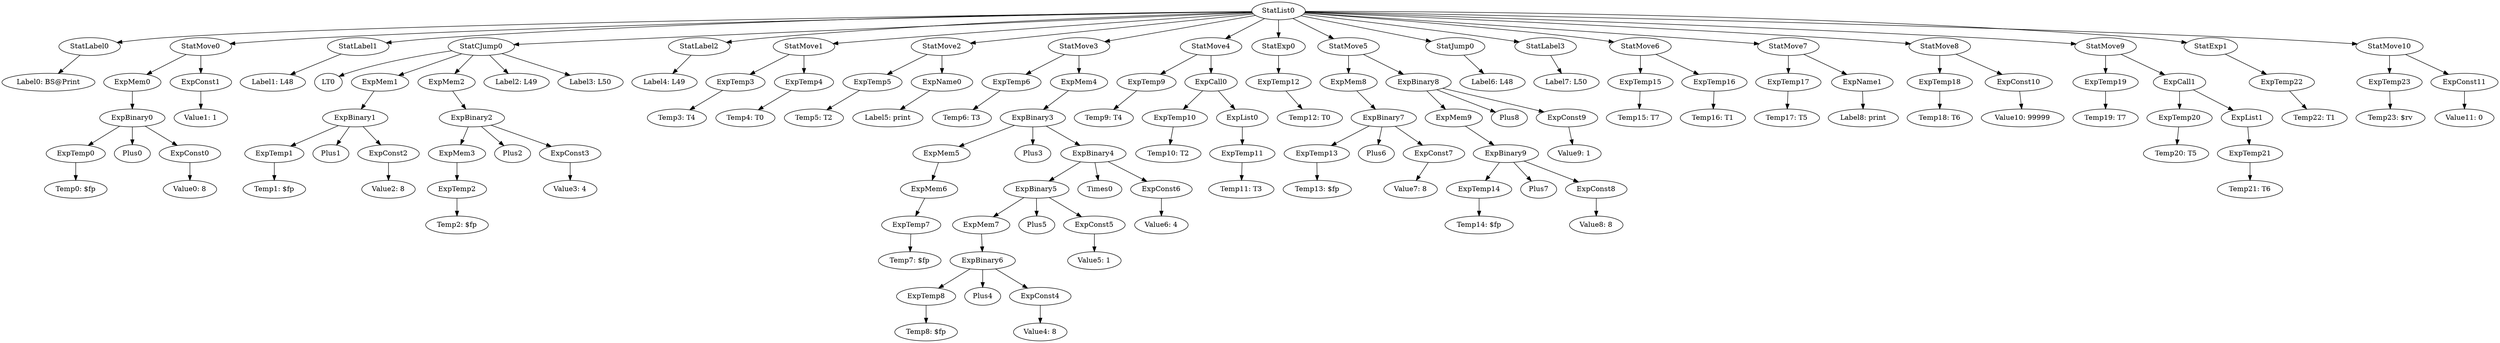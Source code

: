 digraph {
	ordering = out;
	ExpConst11 -> "Value11: 0";
	StatMove10 -> ExpTemp23;
	StatMove10 -> ExpConst11;
	StatExp1 -> ExpTemp22;
	ExpTemp20 -> "Temp20: T5";
	StatMove9 -> ExpTemp19;
	StatMove9 -> ExpCall1;
	StatMove7 -> ExpTemp17;
	StatMove7 -> ExpName1;
	ExpTemp21 -> "Temp21: T6";
	ExpTemp17 -> "Temp17: T5";
	ExpName1 -> "Label8: print";
	ExpTemp15 -> "Temp15: T7";
	ExpCall1 -> ExpTemp20;
	ExpCall1 -> ExpList1;
	StatJump0 -> "Label6: L48";
	ExpBinary8 -> ExpMem9;
	ExpBinary8 -> Plus8;
	ExpBinary8 -> ExpConst9;
	ExpTemp14 -> "Temp14: $fp";
	ExpMem8 -> ExpBinary7;
	ExpConst7 -> "Value7: 8";
	ExpTemp13 -> "Temp13: $fp";
	ExpTemp3 -> "Temp3: T4";
	StatLabel2 -> "Label4: L49";
	ExpTemp2 -> "Temp2: $fp";
	ExpTemp10 -> "Temp10: T2";
	ExpConst3 -> "Value3: 4";
	ExpTemp1 -> "Temp1: $fp";
	ExpTemp5 -> "Temp5: T2";
	ExpTemp23 -> "Temp23: $rv";
	ExpBinary0 -> ExpTemp0;
	ExpBinary0 -> Plus0;
	ExpBinary0 -> ExpConst0;
	ExpMem4 -> ExpBinary3;
	StatMove8 -> ExpTemp18;
	StatMove8 -> ExpConst10;
	StatMove0 -> ExpMem0;
	StatMove0 -> ExpConst1;
	ExpTemp12 -> "Temp12: T0";
	ExpMem2 -> ExpBinary2;
	StatLabel1 -> "Label1: L48";
	ExpCall0 -> ExpTemp10;
	ExpCall0 -> ExpList0;
	ExpMem7 -> ExpBinary6;
	StatList0 -> StatLabel0;
	StatList0 -> StatMove0;
	StatList0 -> StatLabel1;
	StatList0 -> StatCJump0;
	StatList0 -> StatLabel2;
	StatList0 -> StatMove1;
	StatList0 -> StatMove2;
	StatList0 -> StatMove3;
	StatList0 -> StatMove4;
	StatList0 -> StatExp0;
	StatList0 -> StatMove5;
	StatList0 -> StatJump0;
	StatList0 -> StatLabel3;
	StatList0 -> StatMove6;
	StatList0 -> StatMove7;
	StatList0 -> StatMove8;
	StatList0 -> StatMove9;
	StatList0 -> StatExp1;
	StatList0 -> StatMove10;
	ExpMem3 -> ExpTemp2;
	ExpList1 -> ExpTemp21;
	ExpBinary1 -> ExpTemp1;
	ExpBinary1 -> Plus1;
	ExpBinary1 -> ExpConst2;
	ExpMem0 -> ExpBinary0;
	ExpTemp16 -> "Temp16: T1";
	ExpBinary6 -> ExpTemp8;
	ExpBinary6 -> Plus4;
	ExpBinary6 -> ExpConst4;
	ExpConst10 -> "Value10: 99999";
	StatMove4 -> ExpTemp9;
	StatMove4 -> ExpCall0;
	StatMove1 -> ExpTemp3;
	StatMove1 -> ExpTemp4;
	ExpList0 -> ExpTemp11;
	StatCJump0 -> LT0;
	StatCJump0 -> ExpMem1;
	StatCJump0 -> ExpMem2;
	StatCJump0 -> "Label2: L49";
	StatCJump0 -> "Label3: L50";
	ExpBinary2 -> ExpMem3;
	ExpBinary2 -> Plus2;
	ExpBinary2 -> ExpConst3;
	StatLabel0 -> "Label0: BS@Print";
	ExpMem5 -> ExpMem6;
	ExpTemp18 -> "Temp18: T6";
	ExpBinary7 -> ExpTemp13;
	ExpBinary7 -> Plus6;
	ExpBinary7 -> ExpConst7;
	ExpTemp8 -> "Temp8: $fp";
	ExpConst1 -> "Value1: 1";
	ExpTemp4 -> "Temp4: T0";
	ExpTemp0 -> "Temp0: $fp";
	ExpTemp7 -> "Temp7: $fp";
	ExpTemp19 -> "Temp19: T7";
	StatMove2 -> ExpTemp5;
	StatMove2 -> ExpName0;
	ExpName0 -> "Label5: print";
	StatMove6 -> ExpTemp15;
	StatMove6 -> ExpTemp16;
	ExpTemp6 -> "Temp6: T3";
	ExpTemp22 -> "Temp22: T1";
	StatMove3 -> ExpTemp6;
	StatMove3 -> ExpMem4;
	StatExp0 -> ExpTemp12;
	ExpTemp11 -> "Temp11: T3";
	ExpMem6 -> ExpTemp7;
	ExpConst2 -> "Value2: 8";
	ExpBinary3 -> ExpMem5;
	ExpBinary3 -> Plus3;
	ExpBinary3 -> ExpBinary4;
	StatMove5 -> ExpMem8;
	StatMove5 -> ExpBinary8;
	ExpConst5 -> "Value5: 1";
	StatLabel3 -> "Label7: L50";
	ExpConst8 -> "Value8: 8";
	ExpConst4 -> "Value4: 8";
	ExpConst9 -> "Value9: 1";
	ExpBinary5 -> ExpMem7;
	ExpBinary5 -> Plus5;
	ExpBinary5 -> ExpConst5;
	ExpConst0 -> "Value0: 8";
	ExpBinary4 -> ExpBinary5;
	ExpBinary4 -> Times0;
	ExpBinary4 -> ExpConst6;
	ExpMem9 -> ExpBinary9;
	ExpMem1 -> ExpBinary1;
	ExpConst6 -> "Value6: 4";
	ExpBinary9 -> ExpTemp14;
	ExpBinary9 -> Plus7;
	ExpBinary9 -> ExpConst8;
	ExpTemp9 -> "Temp9: T4";
}

